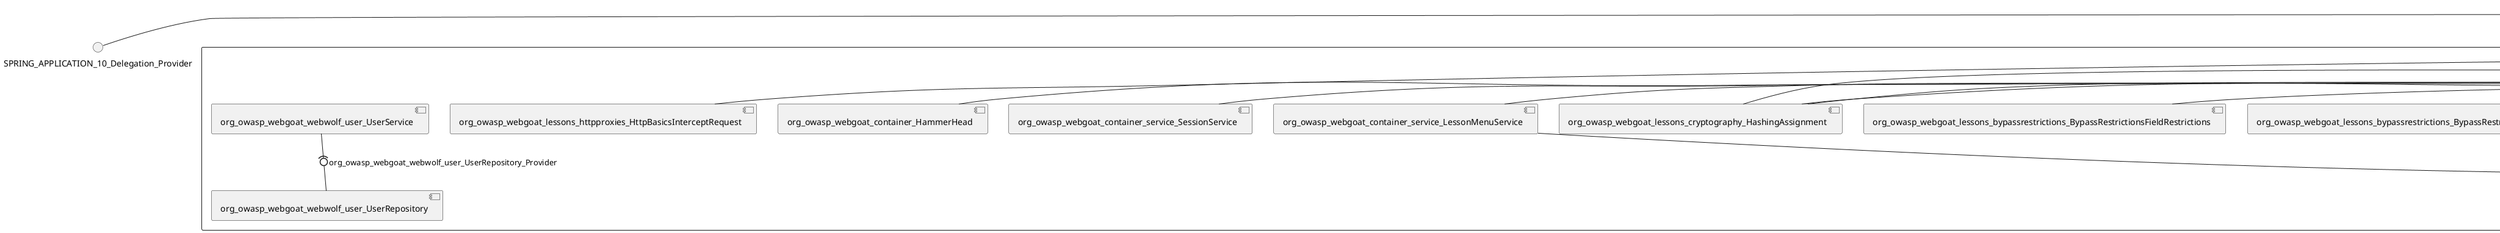 @startuml
skinparam fixCircleLabelOverlapping true
skinparam componentStyle uml2
() SPRING_APPLICATION_10_Delegation_Provider
() SPRING_APPLICATION_11_Delegation_Provider
() SPRING_APPLICATION_2_Delegation_Provider
() SPRING_APPLICATION_3_Delegation_Provider
() SPRING_APPLICATION_4_Delegation_Provider
() SPRING_APPLICATION_5_Delegation_Provider
() SPRING_APPLICATION_6_Delegation_Provider
() SPRING_APPLICATION_7_Delegation_Provider
() SPRING_APPLICATION_8_Delegation_Provider
() SPRING_APPLICATION_9_Delegation_Provider
() SPRING_APPLICATION_BypassRestrictions_FieldRestrictions_POST_Delegation_Provider
() SPRING_APPLICATION_BypassRestrictions_frontendValidation_POST_Delegation_Provider
() SPRING_APPLICATION_ChromeDevTools_dummy_POST_Delegation_Provider
() SPRING_APPLICATION_ChromeDevTools_network_POST_Delegation_Provider
() SPRING_APPLICATION_CrossSiteScriptingStored_stored_xss_POST_Delegation_Provider
() SPRING_APPLICATION_CrossSiteScriptingStored_stored_xss_follow_up_POST_Delegation_Provider
() SPRING_APPLICATION_CrossSiteScripting_attack1_POST_Delegation_Provider
() SPRING_APPLICATION_CrossSiteScripting_attack3_POST_Delegation_Provider
() SPRING_APPLICATION_CrossSiteScripting_attack4_POST_Delegation_Provider
() SPRING_APPLICATION_CrossSiteScripting_attack5a_GET_Delegation_Provider
() SPRING_APPLICATION_CrossSiteScripting_attack6a_POST_Delegation_Provider
() SPRING_APPLICATION_CrossSiteScripting_dom_follow_up_POST_Delegation_Provider
() SPRING_APPLICATION_CrossSiteScripting_phone_home_xss_POST_Delegation_Provider
() SPRING_APPLICATION_CrossSiteScripting_quiz_GET_POST_Delegation_Provider
() SPRING_APPLICATION_Delegation_Provider
() SPRING_APPLICATION_GET_10_Delegation_Provider
() SPRING_APPLICATION_GET_11_Delegation_Provider
() SPRING_APPLICATION_GET_12_Delegation_Provider
() SPRING_APPLICATION_GET_13_Delegation_Provider
() SPRING_APPLICATION_GET_14_Delegation_Provider
() SPRING_APPLICATION_GET_2_Delegation_Provider
() SPRING_APPLICATION_GET_3_Delegation_Provider
() SPRING_APPLICATION_GET_4_Delegation_Provider
() SPRING_APPLICATION_GET_5_Delegation_Provider
() SPRING_APPLICATION_GET_6_Delegation_Provider
() SPRING_APPLICATION_GET_7_Delegation_Provider
() SPRING_APPLICATION_GET_8_Delegation_Provider
() SPRING_APPLICATION_GET_9_Delegation_Provider
() SPRING_APPLICATION_GET_Delegation_Provider
() SPRING_APPLICATION_HtmlTampering_task_POST_Delegation_Provider
() SPRING_APPLICATION_HttpBasics_attack1_POST_Delegation_Provider
() SPRING_APPLICATION_HttpBasics_attack2_POST_Delegation_Provider
() SPRING_APPLICATION_IDOR_diff_attributes_POST_Delegation_Provider
() SPRING_APPLICATION_IDOR_login_POST_Delegation_Provider
() SPRING_APPLICATION_IDOR_profile_alt_path_POST_Delegation_Provider
() SPRING_APPLICATION_InsecureDeserialization_task_POST_Delegation_Provider
() SPRING_APPLICATION_InsecureLogin_Delegation_Provider
() SPRING_APPLICATION_JWT_decode_POST_Delegation_Provider
() SPRING_APPLICATION_JWT_jku_Delegation_Provider
() SPRING_APPLICATION_JWT_kid_Delegation_Provider
() SPRING_APPLICATION_JWT_quiz_GET_POST_Delegation_Provider
() SPRING_APPLICATION_JWT_refresh_Delegation_Provider
() SPRING_APPLICATION_JWT_secret_POST_Delegation_Provider
() SPRING_APPLICATION_JWT_votings_Delegation_Provider
() SPRING_APPLICATION_LogSpoofing_log_bleeding_POST_Delegation_Provider
() SPRING_APPLICATION_LogSpoofing_log_spoofing_POST_Delegation_Provider
() SPRING_APPLICATION_POST_10_Delegation_Provider
() SPRING_APPLICATION_POST_11_Delegation_Provider
() SPRING_APPLICATION_POST_12_Delegation_Provider
() SPRING_APPLICATION_POST_13_Delegation_Provider
() SPRING_APPLICATION_POST_14_Delegation_Provider
() SPRING_APPLICATION_POST_15_Delegation_Provider
() SPRING_APPLICATION_POST_16_Delegation_Provider
() SPRING_APPLICATION_POST_17_Delegation_Provider
() SPRING_APPLICATION_POST_18_Delegation_Provider
() SPRING_APPLICATION_POST_2_Delegation_Provider
() SPRING_APPLICATION_POST_3_Delegation_Provider
() SPRING_APPLICATION_POST_4_Delegation_Provider
() SPRING_APPLICATION_POST_5_Delegation_Provider
() SPRING_APPLICATION_POST_6_Delegation_Provider
() SPRING_APPLICATION_POST_7_Delegation_Provider
() SPRING_APPLICATION_POST_8_Delegation_Provider
() SPRING_APPLICATION_POST_9_Delegation_Provider
() SPRING_APPLICATION_POST_Delegation_Provider
() SPRING_APPLICATION_PUT_Delegation_Provider
() SPRING_APPLICATION_PasswordReset_ForgotPassword_create_password_reset_link_POST_Delegation_Provider
() SPRING_APPLICATION_PasswordReset_SecurityQuestions_POST_Delegation_Provider
() SPRING_APPLICATION_PasswordReset_reset_Delegation_Provider
() SPRING_APPLICATION_PasswordReset_simple_mail_reset_POST_Delegation_Provider
() SPRING_APPLICATION_PathTraversal_profile_picture_GET_Delegation_Provider
() SPRING_APPLICATION_PathTraversal_profile_picture_fix_GET_Delegation_Provider
() SPRING_APPLICATION_PathTraversal_profile_upload_POST_Delegation_Provider
() SPRING_APPLICATION_PathTraversal_profile_upload_fix_POST_Delegation_Provider
() SPRING_APPLICATION_PathTraversal_profile_upload_remove_user_input_POST_Delegation_Provider
() SPRING_APPLICATION_PathTraversal_random_POST_Delegation_Provider
() SPRING_APPLICATION_PathTraversal_random_picture_GET_Delegation_Provider
() SPRING_APPLICATION_PathTraversal_zip_slip_Delegation_Provider
() SPRING_APPLICATION_SSRF_task1_POST_Delegation_Provider
() SPRING_APPLICATION_SSRF_task2_POST_Delegation_Provider
() SPRING_APPLICATION_SecurePasswords_assignment_POST_Delegation_Provider
() SPRING_APPLICATION_SqlInjectionAdvanced_attack6a_POST_Delegation_Provider
() SPRING_APPLICATION_SqlInjectionAdvanced_attack6b_POST_Delegation_Provider
() SPRING_APPLICATION_SqlInjectionAdvanced_challenge_Login_POST_Delegation_Provider
() SPRING_APPLICATION_SqlInjectionAdvanced_challenge_PUT_Delegation_Provider
() SPRING_APPLICATION_SqlInjectionAdvanced_quiz_GET_POST_Delegation_Provider
() SPRING_APPLICATION_SqlInjectionMitigations_attack10a_POST_Delegation_Provider
() SPRING_APPLICATION_SqlInjectionMitigations_attack10b_POST_Delegation_Provider
() SPRING_APPLICATION_SqlInjectionMitigations_attack12a_POST_Delegation_Provider
() SPRING_APPLICATION_SqlInjectionMitigations_servers_GET_Delegation_Provider
() SPRING_APPLICATION_SqlInjection_assignment5a_POST_Delegation_Provider
() SPRING_APPLICATION_SqlInjection_assignment5b_POST_Delegation_Provider
() SPRING_APPLICATION_SqlInjection_attack10_POST_Delegation_Provider
() SPRING_APPLICATION_SqlInjection_attack2_POST_Delegation_Provider
() SPRING_APPLICATION_SqlInjection_attack3_POST_Delegation_Provider
() SPRING_APPLICATION_SqlInjection_attack4_POST_Delegation_Provider
() SPRING_APPLICATION_SqlInjection_attack5_POST_Delegation_Provider
() SPRING_APPLICATION_SqlInjection_attack8_POST_Delegation_Provider
() SPRING_APPLICATION_SqlInjection_attack9_POST_Delegation_Provider
() SPRING_APPLICATION_SqlOnlyInputValidationOnKeywords_attack_POST_Delegation_Provider
() SPRING_APPLICATION_SqlOnlyInputValidation_attack_POST_Delegation_Provider
() SPRING_APPLICATION_VulnerableComponents_attack1_POST_Delegation_Provider
() SPRING_APPLICATION_WebWolf_GET_Delegation_Provider
() SPRING_APPLICATION_WebWolf_landing_Delegation_Provider
() SPRING_APPLICATION_WebWolf_mail_Delegation_Provider
() SPRING_APPLICATION_challenge_1_POST_Delegation_Provider
() SPRING_APPLICATION_challenge_5_POST_Delegation_Provider
() SPRING_APPLICATION_challenge_7_Delegation_Provider
() SPRING_APPLICATION_challenge_8_Delegation_Provider
() SPRING_APPLICATION_challenge_logo_Delegation_Provider
() SPRING_APPLICATION_cia_quiz_GET_POST_Delegation_Provider
() SPRING_APPLICATION_clientSideFiltering_attack1_POST_Delegation_Provider
() SPRING_APPLICATION_clientSideFiltering_challenge_store_coupons_GET_Delegation_Provider
() SPRING_APPLICATION_clientSideFiltering_getItForFree_POST_Delegation_Provider
() SPRING_APPLICATION_clientSideFiltering_salaries_GET_Delegation_Provider
() SPRING_APPLICATION_crypto_encoding_basic_auth_POST_Delegation_Provider
() SPRING_APPLICATION_crypto_encoding_xor_POST_Delegation_Provider
() SPRING_APPLICATION_crypto_hashing_POST_Delegation_Provider
() SPRING_APPLICATION_crypto_secure_defaults_POST_Delegation_Provider
() SPRING_APPLICATION_crypto_signing_verify_POST_Delegation_Provider
() SPRING_APPLICATION_csrf_feedback_message_POST_Delegation_Provider
() SPRING_APPLICATION_csrf_review_POST_Delegation_Provider
() SPRING_APPLICATION_files_GET_Delegation_Provider
() SPRING_APPLICATION_fileupload_POST_Delegation_Provider
() SPRING_APPLICATION_jwt_Delegation_Provider
() SPRING_APPLICATION_landing_Delegation_Provider
() SPRING_APPLICATION_lesson_template_Delegation_Provider
() SPRING_APPLICATION_login_oauth_mvc_GET_Delegation_Provider
() SPRING_APPLICATION_mail_DELETE_GET_POST_Delegation_Provider
() SPRING_APPLICATION_register_mvc_POST_Delegation_Provider
() SPRING_APPLICATION_registration_GET_Delegation_Provider
() SPRING_APPLICATION_requests_GET_Delegation_Provider
() SPRING_APPLICATION_scoreboard_data_GET_Delegation_Provider
() SPRING_APPLICATION_server_directory_GET_Delegation_Provider
() SPRING_APPLICATION_service_debug_labels_mvc_Delegation_Provider
() SPRING_APPLICATION_service_lessonoverview_mvc_GET_Delegation_Provider
() SPRING_APPLICATION_xxe_comments_GET_Delegation_Provider
rectangle System {
[org_owasp_webgoat_container_HammerHead] [[webgoat-webgoat.repository#_5U3cnJjBEe-TKIN_RZ3CtA]]
[org_owasp_webgoat_container_WebWolfRedirect] [[webgoat-webgoat.repository#_5U3cnJjBEe-TKIN_RZ3CtA]]
[org_owasp_webgoat_container_controller_StartLesson] [[webgoat-webgoat.repository#_5U3cnJjBEe-TKIN_RZ3CtA]]
[org_owasp_webgoat_container_controller_Welcome] [[webgoat-webgoat.repository#_5U3cnJjBEe-TKIN_RZ3CtA]]
[org_owasp_webgoat_container_i18n_PluginMessages_Provider] [[webgoat-webgoat.repository#_5U3cnJjBEe-TKIN_RZ3CtA]]
[org_owasp_webgoat_container_report_ReportCardController] [[webgoat-webgoat.repository#_5U3cnJjBEe-TKIN_RZ3CtA]]
[org_owasp_webgoat_container_service_EnvironmentService] [[webgoat-webgoat.repository#_5U3cnJjBEe-TKIN_RZ3CtA]]
[org_owasp_webgoat_container_service_HintService] [[webgoat-webgoat.repository#_5U3cnJjBEe-TKIN_RZ3CtA]]
[org_owasp_webgoat_container_service_LabelDebugService] [[webgoat-webgoat.repository#_5U3cnJjBEe-TKIN_RZ3CtA]]
[org_owasp_webgoat_container_service_LabelService] [[webgoat-webgoat.repository#_5U3cnJjBEe-TKIN_RZ3CtA]]
[org_owasp_webgoat_container_service_LessonInfoService] [[webgoat-webgoat.repository#_5U3cnJjBEe-TKIN_RZ3CtA]]
[org_owasp_webgoat_container_service_LessonMenuService] [[webgoat-webgoat.repository#_5U3cnJjBEe-TKIN_RZ3CtA]]
[org_owasp_webgoat_container_service_LessonProgressService] [[webgoat-webgoat.repository#_5U3cnJjBEe-TKIN_RZ3CtA]]
[org_owasp_webgoat_container_service_RestartLessonService] [[webgoat-webgoat.repository#_5U3cnJjBEe-TKIN_RZ3CtA]]
[org_owasp_webgoat_container_service_SessionService] [[webgoat-webgoat.repository#_5U3cnJjBEe-TKIN_RZ3CtA]]
[org_owasp_webgoat_container_session_LessonSession_Provider] [[webgoat-webgoat.repository#_5U3cnJjBEe-TKIN_RZ3CtA]]
[org_owasp_webgoat_container_users_RegistrationController] [[webgoat-webgoat.repository#_5U3cnJjBEe-TKIN_RZ3CtA]]
[org_owasp_webgoat_container_users_Scoreboard] [[webgoat-webgoat.repository#_5U3cnJjBEe-TKIN_RZ3CtA]]
[org_owasp_webgoat_container_users_UserProgressRepository] [[webgoat-webgoat.repository#_5U3cnJjBEe-TKIN_RZ3CtA]]
[org_owasp_webgoat_container_users_UserRepository] [[webgoat-webgoat.repository#_5U3cnJjBEe-TKIN_RZ3CtA]]
[org_owasp_webgoat_container_users_UserService] [[webgoat-webgoat.repository#_5U3cnJjBEe-TKIN_RZ3CtA]]
[org_owasp_webgoat_lessons_authbypass_VerifyAccount] [[webgoat-webgoat.repository#_5U3cnJjBEe-TKIN_RZ3CtA]]
[org_owasp_webgoat_lessons_bypassrestrictions_BypassRestrictionsFieldRestrictions] [[webgoat-webgoat.repository#_5U3cnJjBEe-TKIN_RZ3CtA]]
[org_owasp_webgoat_lessons_bypassrestrictions_BypassRestrictionsFrontendValidation] [[webgoat-webgoat.repository#_5U3cnJjBEe-TKIN_RZ3CtA]]
[org_owasp_webgoat_lessons_challenges_FlagController] [[webgoat-webgoat.repository#_5U3cnJjBEe-TKIN_RZ3CtA]]
[org_owasp_webgoat_lessons_challenges_challenge1_Assignment1] [[webgoat-webgoat.repository#_5U3cnJjBEe-TKIN_RZ3CtA]]
[org_owasp_webgoat_lessons_challenges_challenge1_ImageServlet] [[webgoat-webgoat.repository#_5U3cnJjBEe-TKIN_RZ3CtA]]
[org_owasp_webgoat_lessons_challenges_challenge5_Assignment5] [[webgoat-webgoat.repository#_5U3cnJjBEe-TKIN_RZ3CtA]]
[org_owasp_webgoat_lessons_challenges_challenge7_Assignment7] [[webgoat-webgoat.repository#_5U3cnJjBEe-TKIN_RZ3CtA]]
[org_owasp_webgoat_lessons_challenges_challenge8_Assignment8] [[webgoat-webgoat.repository#_5U3cnJjBEe-TKIN_RZ3CtA]]
[org_owasp_webgoat_lessons_chromedevtools_NetworkDummy] [[webgoat-webgoat.repository#_5U3cnJjBEe-TKIN_RZ3CtA]]
[org_owasp_webgoat_lessons_chromedevtools_NetworkLesson] [[webgoat-webgoat.repository#_5U3cnJjBEe-TKIN_RZ3CtA]]
[org_owasp_webgoat_lessons_cia_CIAQuiz] [[webgoat-webgoat.repository#_5U3cnJjBEe-TKIN_RZ3CtA]]
[org_owasp_webgoat_lessons_clientsidefiltering_ClientSideFilteringAssignment] [[webgoat-webgoat.repository#_5U3cnJjBEe-TKIN_RZ3CtA]]
[org_owasp_webgoat_lessons_clientsidefiltering_ClientSideFilteringFreeAssignment] [[webgoat-webgoat.repository#_5U3cnJjBEe-TKIN_RZ3CtA]]
[org_owasp_webgoat_lessons_clientsidefiltering_Salaries] [[webgoat-webgoat.repository#_5U3cnJjBEe-TKIN_RZ3CtA]]
[org_owasp_webgoat_lessons_clientsidefiltering_ShopEndpoint] [[webgoat-webgoat.repository#_5U3cnJjBEe-TKIN_RZ3CtA]]
[org_owasp_webgoat_lessons_cryptography_EncodingAssignment] [[webgoat-webgoat.repository#_5U3cnJjBEe-TKIN_RZ3CtA]]
[org_owasp_webgoat_lessons_cryptography_HashingAssignment] [[webgoat-webgoat.repository#_5U3cnJjBEe-TKIN_RZ3CtA]]
[org_owasp_webgoat_lessons_cryptography_SecureDefaultsAssignment] [[webgoat-webgoat.repository#_5U3cnJjBEe-TKIN_RZ3CtA]]
[org_owasp_webgoat_lessons_cryptography_SigningAssignment] [[webgoat-webgoat.repository#_5U3cnJjBEe-TKIN_RZ3CtA]]
[org_owasp_webgoat_lessons_cryptography_XOREncodingAssignment] [[webgoat-webgoat.repository#_5U3cnJjBEe-TKIN_RZ3CtA]]
[org_owasp_webgoat_lessons_csrf_CSRFConfirmFlag1] [[webgoat-webgoat.repository#_5U3cnJjBEe-TKIN_RZ3CtA]]
[org_owasp_webgoat_lessons_csrf_CSRFFeedback] [[webgoat-webgoat.repository#_5U3cnJjBEe-TKIN_RZ3CtA]]
[org_owasp_webgoat_lessons_csrf_CSRFGetFlag] [[webgoat-webgoat.repository#_5U3cnJjBEe-TKIN_RZ3CtA]]
[org_owasp_webgoat_lessons_csrf_CSRFLogin] [[webgoat-webgoat.repository#_5U3cnJjBEe-TKIN_RZ3CtA]]
[org_owasp_webgoat_lessons_csrf_ForgedReviews] [[webgoat-webgoat.repository#_5U3cnJjBEe-TKIN_RZ3CtA]]
[org_owasp_webgoat_lessons_csrf_ObjectMapper_Provider] [[webgoat-webgoat.repository#_5U3cnJjBEe-TKIN_RZ3CtA]]
[org_owasp_webgoat_lessons_deserialization_InsecureDeserializationTask] [[webgoat-webgoat.repository#_5U3cnJjBEe-TKIN_RZ3CtA]]
[org_owasp_webgoat_lessons_hijacksession_HijackSessionAssignment] [[webgoat-webgoat.repository#_5U3cnJjBEe-TKIN_RZ3CtA]]
[org_owasp_webgoat_lessons_hijacksession_cas_HijackSessionAuthenticationProvider] [[webgoat-webgoat.repository#_5U3cnJjBEe-TKIN_RZ3CtA]]
[org_owasp_webgoat_lessons_htmltampering_HtmlTamperingTask] [[webgoat-webgoat.repository#_5U3cnJjBEe-TKIN_RZ3CtA]]
[org_owasp_webgoat_lessons_httpbasics_HttpBasicsLesson] [[webgoat-webgoat.repository#_5U3cnJjBEe-TKIN_RZ3CtA]]
[org_owasp_webgoat_lessons_httpbasics_HttpBasicsQuiz] [[webgoat-webgoat.repository#_5U3cnJjBEe-TKIN_RZ3CtA]]
[org_owasp_webgoat_lessons_httpproxies_HttpBasicsInterceptRequest] [[webgoat-webgoat.repository#_5U3cnJjBEe-TKIN_RZ3CtA]]
[org_owasp_webgoat_lessons_idor_IDORDiffAttributes] [[webgoat-webgoat.repository#_5U3cnJjBEe-TKIN_RZ3CtA]]
[org_owasp_webgoat_lessons_idor_IDOREditOtherProfile] [[webgoat-webgoat.repository#_5U3cnJjBEe-TKIN_RZ3CtA]]
[org_owasp_webgoat_lessons_idor_IDORLogin] [[webgoat-webgoat.repository#_5U3cnJjBEe-TKIN_RZ3CtA]]
[org_owasp_webgoat_lessons_idor_IDORViewOtherProfile] [[webgoat-webgoat.repository#_5U3cnJjBEe-TKIN_RZ3CtA]]
[org_owasp_webgoat_lessons_idor_IDORViewOwnProfile] [[webgoat-webgoat.repository#_5U3cnJjBEe-TKIN_RZ3CtA]]
[org_owasp_webgoat_lessons_idor_IDORViewOwnProfileAltUrl] [[webgoat-webgoat.repository#_5U3cnJjBEe-TKIN_RZ3CtA]]
[org_owasp_webgoat_lessons_insecurelogin_InsecureLoginTask] [[webgoat-webgoat.repository#_5U3cnJjBEe-TKIN_RZ3CtA]]
[org_owasp_webgoat_lessons_jwt_JWTDecodeEndpoint] [[webgoat-webgoat.repository#_5U3cnJjBEe-TKIN_RZ3CtA]]
[org_owasp_webgoat_lessons_jwt_JWTQuiz] [[webgoat-webgoat.repository#_5U3cnJjBEe-TKIN_RZ3CtA]]
[org_owasp_webgoat_lessons_jwt_JWTRefreshEndpoint] [[webgoat-webgoat.repository#_5U3cnJjBEe-TKIN_RZ3CtA]]
[org_owasp_webgoat_lessons_jwt_JWTSecretKeyEndpoint] [[webgoat-webgoat.repository#_5U3cnJjBEe-TKIN_RZ3CtA]]
[org_owasp_webgoat_lessons_jwt_JWTVotesEndpoint] [[webgoat-webgoat.repository#_5U3cnJjBEe-TKIN_RZ3CtA]]
[org_owasp_webgoat_lessons_jwt_claimmisuse_JWTHeaderJKUEndpoint] [[webgoat-webgoat.repository#_5U3cnJjBEe-TKIN_RZ3CtA]]
[org_owasp_webgoat_lessons_jwt_claimmisuse_JWTHeaderKIDEndpoint] [[webgoat-webgoat.repository#_5U3cnJjBEe-TKIN_RZ3CtA]]
[org_owasp_webgoat_lessons_lessontemplate_SampleAttack] [[webgoat-webgoat.repository#_5U3cnJjBEe-TKIN_RZ3CtA]]
[org_owasp_webgoat_lessons_logging_LogBleedingTask] [[webgoat-webgoat.repository#_5U3cnJjBEe-TKIN_RZ3CtA]]
[org_owasp_webgoat_lessons_logging_LogSpoofingTask] [[webgoat-webgoat.repository#_5U3cnJjBEe-TKIN_RZ3CtA]]
[org_owasp_webgoat_lessons_missingac_MissingFunctionACHiddenMenus] [[webgoat-webgoat.repository#_5U3cnJjBEe-TKIN_RZ3CtA]]
[org_owasp_webgoat_lessons_missingac_MissingFunctionACUsers] [[webgoat-webgoat.repository#_5U3cnJjBEe-TKIN_RZ3CtA]]
[org_owasp_webgoat_lessons_missingac_MissingFunctionACYourHash] [[webgoat-webgoat.repository#_5U3cnJjBEe-TKIN_RZ3CtA]]
[org_owasp_webgoat_lessons_missingac_MissingFunctionACYourHashAdmin] [[webgoat-webgoat.repository#_5U3cnJjBEe-TKIN_RZ3CtA]]
[org_owasp_webgoat_lessons_passwordreset_QuestionsAssignment] [[webgoat-webgoat.repository#_5U3cnJjBEe-TKIN_RZ3CtA]]
[org_owasp_webgoat_lessons_passwordreset_ResetLinkAssignment] [[webgoat-webgoat.repository#_5U3cnJjBEe-TKIN_RZ3CtA]]
[org_owasp_webgoat_lessons_passwordreset_ResetLinkAssignmentForgotPassword] [[webgoat-webgoat.repository#_5U3cnJjBEe-TKIN_RZ3CtA]]
[org_owasp_webgoat_lessons_passwordreset_SecurityQuestionAssignment] [[webgoat-webgoat.repository#_5U3cnJjBEe-TKIN_RZ3CtA]]
[org_owasp_webgoat_lessons_passwordreset_SimpleMailAssignment] [[webgoat-webgoat.repository#_5U3cnJjBEe-TKIN_RZ3CtA]]
[org_owasp_webgoat_lessons_passwordreset_TriedQuestions] [[webgoat-webgoat.repository#_5U3cnJjBEe-TKIN_RZ3CtA]]
[org_owasp_webgoat_lessons_pathtraversal_ProfileUpload] [[webgoat-webgoat.repository#_5U3cnJjBEe-TKIN_RZ3CtA]]
[org_owasp_webgoat_lessons_pathtraversal_ProfileUploadFix] [[webgoat-webgoat.repository#_5U3cnJjBEe-TKIN_RZ3CtA]]
[org_owasp_webgoat_lessons_pathtraversal_ProfileUploadRemoveUserInput] [[webgoat-webgoat.repository#_5U3cnJjBEe-TKIN_RZ3CtA]]
[org_owasp_webgoat_lessons_pathtraversal_ProfileUploadRetrieval] [[webgoat-webgoat.repository#_5U3cnJjBEe-TKIN_RZ3CtA]]
[org_owasp_webgoat_lessons_pathtraversal_ProfileZipSlip] [[webgoat-webgoat.repository#_5U3cnJjBEe-TKIN_RZ3CtA]]
[org_owasp_webgoat_lessons_securepasswords_SecurePasswordsAssignment] [[webgoat-webgoat.repository#_5U3cnJjBEe-TKIN_RZ3CtA]]
[org_owasp_webgoat_lessons_spoofcookie_SpoofCookieAssignment] [[webgoat-webgoat.repository#_5U3cnJjBEe-TKIN_RZ3CtA]]
[org_owasp_webgoat_lessons_sqlinjection_advanced_SqlInjectionChallenge] [[webgoat-webgoat.repository#_5U3cnJjBEe-TKIN_RZ3CtA]]
[org_owasp_webgoat_lessons_sqlinjection_advanced_SqlInjectionChallengeLogin] [[webgoat-webgoat.repository#_5U3cnJjBEe-TKIN_RZ3CtA]]
[org_owasp_webgoat_lessons_sqlinjection_advanced_SqlInjectionLesson6a] [[webgoat-webgoat.repository#_5U3cnJjBEe-TKIN_RZ3CtA]]
[org_owasp_webgoat_lessons_sqlinjection_advanced_SqlInjectionLesson6b] [[webgoat-webgoat.repository#_5U3cnJjBEe-TKIN_RZ3CtA]]
[org_owasp_webgoat_lessons_sqlinjection_advanced_SqlInjectionQuiz] [[webgoat-webgoat.repository#_5U3cnJjBEe-TKIN_RZ3CtA]]
[org_owasp_webgoat_lessons_sqlinjection_introduction_SqlInjectionLesson10] [[webgoat-webgoat.repository#_5U3cnJjBEe-TKIN_RZ3CtA]]
[org_owasp_webgoat_lessons_sqlinjection_introduction_SqlInjectionLesson2] [[webgoat-webgoat.repository#_5U3cnJjBEe-TKIN_RZ3CtA]]
[org_owasp_webgoat_lessons_sqlinjection_introduction_SqlInjectionLesson3] [[webgoat-webgoat.repository#_5U3cnJjBEe-TKIN_RZ3CtA]]
[org_owasp_webgoat_lessons_sqlinjection_introduction_SqlInjectionLesson4] [[webgoat-webgoat.repository#_5U3cnJjBEe-TKIN_RZ3CtA]]
[org_owasp_webgoat_lessons_sqlinjection_introduction_SqlInjectionLesson5] [[webgoat-webgoat.repository#_5U3cnJjBEe-TKIN_RZ3CtA]]
[org_owasp_webgoat_lessons_sqlinjection_introduction_SqlInjectionLesson5a] [[webgoat-webgoat.repository#_5U3cnJjBEe-TKIN_RZ3CtA]]
[org_owasp_webgoat_lessons_sqlinjection_introduction_SqlInjectionLesson5b] [[webgoat-webgoat.repository#_5U3cnJjBEe-TKIN_RZ3CtA]]
[org_owasp_webgoat_lessons_sqlinjection_introduction_SqlInjectionLesson8] [[webgoat-webgoat.repository#_5U3cnJjBEe-TKIN_RZ3CtA]]
[org_owasp_webgoat_lessons_sqlinjection_introduction_SqlInjectionLesson9] [[webgoat-webgoat.repository#_5U3cnJjBEe-TKIN_RZ3CtA]]
[org_owasp_webgoat_lessons_sqlinjection_mitigation_Servers] [[webgoat-webgoat.repository#_5U3cnJjBEe-TKIN_RZ3CtA]]
[org_owasp_webgoat_lessons_sqlinjection_mitigation_SqlInjectionLesson10a] [[webgoat-webgoat.repository#_5U3cnJjBEe-TKIN_RZ3CtA]]
[org_owasp_webgoat_lessons_sqlinjection_mitigation_SqlInjectionLesson10b] [[webgoat-webgoat.repository#_5U3cnJjBEe-TKIN_RZ3CtA]]
[org_owasp_webgoat_lessons_sqlinjection_mitigation_SqlInjectionLesson13] [[webgoat-webgoat.repository#_5U3cnJjBEe-TKIN_RZ3CtA]]
[org_owasp_webgoat_lessons_sqlinjection_mitigation_SqlOnlyInputValidation] [[webgoat-webgoat.repository#_5U3cnJjBEe-TKIN_RZ3CtA]]
[org_owasp_webgoat_lessons_sqlinjection_mitigation_SqlOnlyInputValidationOnKeywords] [[webgoat-webgoat.repository#_5U3cnJjBEe-TKIN_RZ3CtA]]
[org_owasp_webgoat_lessons_ssrf_SSRFTask1] [[webgoat-webgoat.repository#_5U3cnJjBEe-TKIN_RZ3CtA]]
[org_owasp_webgoat_lessons_ssrf_SSRFTask2] [[webgoat-webgoat.repository#_5U3cnJjBEe-TKIN_RZ3CtA]]
[org_owasp_webgoat_lessons_vulnerablecomponents_VulnerableComponentsLesson] [[webgoat-webgoat.repository#_5U3cnJjBEe-TKIN_RZ3CtA]]
[org_owasp_webgoat_lessons_webwolfintroduction_LandingAssignment] [[webgoat-webgoat.repository#_5U3cnJjBEe-TKIN_RZ3CtA]]
[org_owasp_webgoat_lessons_webwolfintroduction_MailAssignment] [[webgoat-webgoat.repository#_5U3cnJjBEe-TKIN_RZ3CtA]]
[org_owasp_webgoat_lessons_xss_CrossSiteScriptingLesson1] [[webgoat-webgoat.repository#_5U3cnJjBEe-TKIN_RZ3CtA]]
[org_owasp_webgoat_lessons_xss_CrossSiteScriptingLesson3] [[webgoat-webgoat.repository#_5U3cnJjBEe-TKIN_RZ3CtA]]
[org_owasp_webgoat_lessons_xss_CrossSiteScriptingLesson4] [[webgoat-webgoat.repository#_5U3cnJjBEe-TKIN_RZ3CtA]]
[org_owasp_webgoat_lessons_xss_CrossSiteScriptingLesson5a] [[webgoat-webgoat.repository#_5U3cnJjBEe-TKIN_RZ3CtA]]
[org_owasp_webgoat_lessons_xss_CrossSiteScriptingLesson6a] [[webgoat-webgoat.repository#_5U3cnJjBEe-TKIN_RZ3CtA]]
[org_owasp_webgoat_lessons_xss_CrossSiteScriptingQuiz] [[webgoat-webgoat.repository#_5U3cnJjBEe-TKIN_RZ3CtA]]
[org_owasp_webgoat_lessons_xss_DOMCrossSiteScripting] [[webgoat-webgoat.repository#_5U3cnJjBEe-TKIN_RZ3CtA]]
[org_owasp_webgoat_lessons_xss_DOMCrossSiteScriptingVerifier] [[webgoat-webgoat.repository#_5U3cnJjBEe-TKIN_RZ3CtA]]
[org_owasp_webgoat_lessons_xss_stored_StoredCrossSiteScriptingVerifier] [[webgoat-webgoat.repository#_5U3cnJjBEe-TKIN_RZ3CtA]]
[org_owasp_webgoat_lessons_xss_stored_StoredXssComments] [[webgoat-webgoat.repository#_5U3cnJjBEe-TKIN_RZ3CtA]]
[org_owasp_webgoat_lessons_xxe_BlindSendFileAssignment] [[webgoat-webgoat.repository#_5U3cnJjBEe-TKIN_RZ3CtA]]
[org_owasp_webgoat_lessons_xxe_CommentsEndpoint] [[webgoat-webgoat.repository#_5U3cnJjBEe-TKIN_RZ3CtA]]
[org_owasp_webgoat_lessons_xxe_ContentTypeAssignment] [[webgoat-webgoat.repository#_5U3cnJjBEe-TKIN_RZ3CtA]]
[org_owasp_webgoat_lessons_xxe_SimpleXXE] [[webgoat-webgoat.repository#_5U3cnJjBEe-TKIN_RZ3CtA]]
[org_owasp_webgoat_webwolf_FileServer] [[webgoat-webgoat.repository#_5U3cnJjBEe-TKIN_RZ3CtA]]
[org_owasp_webgoat_webwolf_jwt_JWTController] [[webgoat-webgoat.repository#_5U3cnJjBEe-TKIN_RZ3CtA]]
[org_owasp_webgoat_webwolf_mailbox_MailboxController] [[webgoat-webgoat.repository#_5U3cnJjBEe-TKIN_RZ3CtA]]
[org_owasp_webgoat_webwolf_mailbox_MailboxRepository] [[webgoat-webgoat.repository#_5U3cnJjBEe-TKIN_RZ3CtA]]
[org_owasp_webgoat_webwolf_requests_LandingPage] [[webgoat-webgoat.repository#_5U3cnJjBEe-TKIN_RZ3CtA]]
[org_owasp_webgoat_webwolf_requests_Requests] [[webgoat-webgoat.repository#_5U3cnJjBEe-TKIN_RZ3CtA]]
[org_owasp_webgoat_webwolf_user_UserRepository] [[webgoat-webgoat.repository#_5U3cnJjBEe-TKIN_RZ3CtA]]
[org_owasp_webgoat_webwolf_user_UserService] [[webgoat-webgoat.repository#_5U3cnJjBEe-TKIN_RZ3CtA]]
port SPRING_APPLICATION_10_Provider
SPRING_APPLICATION_10_Delegation_Provider - SPRING_APPLICATION_10_Provider
SPRING_APPLICATION_10_Provider - [org_owasp_webgoat_lessons_cryptography_SigningAssignment]
port SPRING_APPLICATION_11_Provider
SPRING_APPLICATION_11_Delegation_Provider - SPRING_APPLICATION_11_Provider
SPRING_APPLICATION_11_Provider - [org_owasp_webgoat_lessons_httpproxies_HttpBasicsInterceptRequest]
port SPRING_APPLICATION_2_Provider
SPRING_APPLICATION_2_Delegation_Provider - SPRING_APPLICATION_2_Provider
SPRING_APPLICATION_2_Provider - [org_owasp_webgoat_container_service_LabelDebugService]
port SPRING_APPLICATION_3_Provider
SPRING_APPLICATION_3_Delegation_Provider - SPRING_APPLICATION_3_Provider
SPRING_APPLICATION_3_Provider - [org_owasp_webgoat_lessons_jwt_JWTSecretKeyEndpoint]
port SPRING_APPLICATION_4_Provider
SPRING_APPLICATION_4_Delegation_Provider - SPRING_APPLICATION_4_Provider
SPRING_APPLICATION_4_Provider - [org_owasp_webgoat_container_HammerHead]
port SPRING_APPLICATION_5_Provider
SPRING_APPLICATION_5_Delegation_Provider - SPRING_APPLICATION_5_Provider
SPRING_APPLICATION_5_Provider - [org_owasp_webgoat_lessons_cryptography_HashingAssignment]
port SPRING_APPLICATION_6_Provider
SPRING_APPLICATION_6_Delegation_Provider - SPRING_APPLICATION_6_Provider
SPRING_APPLICATION_6_Provider - [org_owasp_webgoat_container_service_SessionService]
port SPRING_APPLICATION_7_Provider
SPRING_APPLICATION_7_Delegation_Provider - SPRING_APPLICATION_7_Provider
SPRING_APPLICATION_7_Provider - [org_owasp_webgoat_lessons_xxe_SimpleXXE]
port SPRING_APPLICATION_8_Provider
SPRING_APPLICATION_8_Delegation_Provider - SPRING_APPLICATION_8_Provider
SPRING_APPLICATION_8_Provider - [org_owasp_webgoat_container_service_LessonMenuService]
port SPRING_APPLICATION_9_Provider
SPRING_APPLICATION_9_Delegation_Provider - SPRING_APPLICATION_9_Provider
SPRING_APPLICATION_9_Provider - [org_owasp_webgoat_lessons_cryptography_HashingAssignment]
port SPRING_APPLICATION_BypassRestrictions_FieldRestrictions_POST_Provider
SPRING_APPLICATION_BypassRestrictions_FieldRestrictions_POST_Delegation_Provider - SPRING_APPLICATION_BypassRestrictions_FieldRestrictions_POST_Provider
SPRING_APPLICATION_BypassRestrictions_FieldRestrictions_POST_Provider - [org_owasp_webgoat_lessons_bypassrestrictions_BypassRestrictionsFieldRestrictions]
port SPRING_APPLICATION_BypassRestrictions_frontendValidation_POST_Provider
SPRING_APPLICATION_BypassRestrictions_frontendValidation_POST_Delegation_Provider - SPRING_APPLICATION_BypassRestrictions_frontendValidation_POST_Provider
SPRING_APPLICATION_BypassRestrictions_frontendValidation_POST_Provider - [org_owasp_webgoat_lessons_bypassrestrictions_BypassRestrictionsFrontendValidation]
port SPRING_APPLICATION_ChromeDevTools_dummy_POST_Provider
SPRING_APPLICATION_ChromeDevTools_dummy_POST_Delegation_Provider - SPRING_APPLICATION_ChromeDevTools_dummy_POST_Provider
SPRING_APPLICATION_ChromeDevTools_dummy_POST_Provider - [org_owasp_webgoat_lessons_chromedevtools_NetworkDummy]
port SPRING_APPLICATION_ChromeDevTools_network_POST_Provider
SPRING_APPLICATION_ChromeDevTools_network_POST_Delegation_Provider - SPRING_APPLICATION_ChromeDevTools_network_POST_Provider
SPRING_APPLICATION_ChromeDevTools_network_POST_Provider - [org_owasp_webgoat_lessons_chromedevtools_NetworkLesson]
port SPRING_APPLICATION_CrossSiteScriptingStored_stored_xss_POST_Provider
SPRING_APPLICATION_CrossSiteScriptingStored_stored_xss_POST_Delegation_Provider - SPRING_APPLICATION_CrossSiteScriptingStored_stored_xss_POST_Provider
SPRING_APPLICATION_CrossSiteScriptingStored_stored_xss_POST_Provider - [org_owasp_webgoat_lessons_xss_stored_StoredXssComments]
port SPRING_APPLICATION_CrossSiteScriptingStored_stored_xss_follow_up_POST_Provider
SPRING_APPLICATION_CrossSiteScriptingStored_stored_xss_follow_up_POST_Delegation_Provider - SPRING_APPLICATION_CrossSiteScriptingStored_stored_xss_follow_up_POST_Provider
SPRING_APPLICATION_CrossSiteScriptingStored_stored_xss_follow_up_POST_Provider - [org_owasp_webgoat_lessons_xss_stored_StoredCrossSiteScriptingVerifier]
port SPRING_APPLICATION_CrossSiteScripting_attack1_POST_Provider
SPRING_APPLICATION_CrossSiteScripting_attack1_POST_Delegation_Provider - SPRING_APPLICATION_CrossSiteScripting_attack1_POST_Provider
SPRING_APPLICATION_CrossSiteScripting_attack1_POST_Provider - [org_owasp_webgoat_lessons_xss_CrossSiteScriptingLesson1]
port SPRING_APPLICATION_CrossSiteScripting_attack3_POST_Provider
SPRING_APPLICATION_CrossSiteScripting_attack3_POST_Delegation_Provider - SPRING_APPLICATION_CrossSiteScripting_attack3_POST_Provider
SPRING_APPLICATION_CrossSiteScripting_attack3_POST_Provider - [org_owasp_webgoat_lessons_xss_CrossSiteScriptingLesson3]
port SPRING_APPLICATION_CrossSiteScripting_attack4_POST_Provider
SPRING_APPLICATION_CrossSiteScripting_attack4_POST_Delegation_Provider - SPRING_APPLICATION_CrossSiteScripting_attack4_POST_Provider
SPRING_APPLICATION_CrossSiteScripting_attack4_POST_Provider - [org_owasp_webgoat_lessons_xss_CrossSiteScriptingLesson4]
port SPRING_APPLICATION_CrossSiteScripting_attack5a_GET_Provider
SPRING_APPLICATION_CrossSiteScripting_attack5a_GET_Delegation_Provider - SPRING_APPLICATION_CrossSiteScripting_attack5a_GET_Provider
SPRING_APPLICATION_CrossSiteScripting_attack5a_GET_Provider - [org_owasp_webgoat_lessons_xss_CrossSiteScriptingLesson5a]
port SPRING_APPLICATION_CrossSiteScripting_attack6a_POST_Provider
SPRING_APPLICATION_CrossSiteScripting_attack6a_POST_Delegation_Provider - SPRING_APPLICATION_CrossSiteScripting_attack6a_POST_Provider
SPRING_APPLICATION_CrossSiteScripting_attack6a_POST_Provider - [org_owasp_webgoat_lessons_xss_CrossSiteScriptingLesson6a]
port SPRING_APPLICATION_CrossSiteScripting_dom_follow_up_POST_Provider
SPRING_APPLICATION_CrossSiteScripting_dom_follow_up_POST_Delegation_Provider - SPRING_APPLICATION_CrossSiteScripting_dom_follow_up_POST_Provider
SPRING_APPLICATION_CrossSiteScripting_dom_follow_up_POST_Provider - [org_owasp_webgoat_lessons_xss_DOMCrossSiteScriptingVerifier]
port SPRING_APPLICATION_CrossSiteScripting_phone_home_xss_POST_Provider
SPRING_APPLICATION_CrossSiteScripting_phone_home_xss_POST_Delegation_Provider - SPRING_APPLICATION_CrossSiteScripting_phone_home_xss_POST_Provider
SPRING_APPLICATION_CrossSiteScripting_phone_home_xss_POST_Provider - [org_owasp_webgoat_lessons_xss_DOMCrossSiteScripting]
port SPRING_APPLICATION_CrossSiteScripting_quiz_GET_POST_Provider
SPRING_APPLICATION_CrossSiteScripting_quiz_GET_POST_Delegation_Provider - SPRING_APPLICATION_CrossSiteScripting_quiz_GET_POST_Provider
SPRING_APPLICATION_CrossSiteScripting_quiz_GET_POST_Provider - [org_owasp_webgoat_lessons_xss_CrossSiteScriptingQuiz]
port SPRING_APPLICATION_Provider
SPRING_APPLICATION_Delegation_Provider - SPRING_APPLICATION_Provider
SPRING_APPLICATION_Provider - [org_owasp_webgoat_webwolf_FileServer]
port SPRING_APPLICATION_GET_10_Provider
SPRING_APPLICATION_GET_10_Delegation_Provider - SPRING_APPLICATION_GET_10_Provider
SPRING_APPLICATION_GET_10_Provider - [org_owasp_webgoat_container_service_RestartLessonService]
port SPRING_APPLICATION_GET_11_Provider
SPRING_APPLICATION_GET_11_Delegation_Provider - SPRING_APPLICATION_GET_11_Provider
SPRING_APPLICATION_GET_11_Provider - [org_owasp_webgoat_container_service_LessonInfoService]
port SPRING_APPLICATION_GET_12_Provider
SPRING_APPLICATION_GET_12_Delegation_Provider - SPRING_APPLICATION_GET_12_Provider
SPRING_APPLICATION_GET_12_Provider - [org_owasp_webgoat_container_controller_StartLesson]
port SPRING_APPLICATION_GET_13_Provider
SPRING_APPLICATION_GET_13_Delegation_Provider - SPRING_APPLICATION_GET_13_Provider
SPRING_APPLICATION_GET_13_Provider - [org_owasp_webgoat_container_controller_Welcome]
port SPRING_APPLICATION_GET_14_Provider
SPRING_APPLICATION_GET_14_Delegation_Provider - SPRING_APPLICATION_GET_14_Provider
SPRING_APPLICATION_GET_14_Provider - [org_owasp_webgoat_lessons_xss_stored_StoredXssComments]
port SPRING_APPLICATION_GET_2_Provider
SPRING_APPLICATION_GET_2_Delegation_Provider - SPRING_APPLICATION_GET_2_Provider
SPRING_APPLICATION_GET_2_Provider - [org_owasp_webgoat_lessons_idor_IDORViewOtherProfile]
port SPRING_APPLICATION_GET_3_Provider
SPRING_APPLICATION_GET_3_Delegation_Provider - SPRING_APPLICATION_GET_3_Provider
SPRING_APPLICATION_GET_3_Provider - [org_owasp_webgoat_lessons_csrf_ForgedReviews]
port SPRING_APPLICATION_GET_4_Provider
SPRING_APPLICATION_GET_4_Delegation_Provider - SPRING_APPLICATION_GET_4_Provider
SPRING_APPLICATION_GET_4_Provider - [org_owasp_webgoat_lessons_cryptography_EncodingAssignment]
port SPRING_APPLICATION_GET_5_Provider
SPRING_APPLICATION_GET_5_Delegation_Provider - SPRING_APPLICATION_GET_5_Provider
SPRING_APPLICATION_GET_5_Provider - [org_owasp_webgoat_container_service_HintService]
port SPRING_APPLICATION_GET_6_Provider
SPRING_APPLICATION_GET_6_Delegation_Provider - SPRING_APPLICATION_GET_6_Provider
SPRING_APPLICATION_GET_6_Provider - [org_owasp_webgoat_lessons_spoofcookie_SpoofCookieAssignment]
port SPRING_APPLICATION_GET_7_Provider
SPRING_APPLICATION_GET_7_Delegation_Provider - SPRING_APPLICATION_GET_7_Provider
SPRING_APPLICATION_GET_7_Provider - [org_owasp_webgoat_container_report_ReportCardController]
port SPRING_APPLICATION_GET_8_Provider
SPRING_APPLICATION_GET_8_Delegation_Provider - SPRING_APPLICATION_GET_8_Provider
SPRING_APPLICATION_GET_8_Provider - [org_owasp_webgoat_lessons_missingac_MissingFunctionACUsers]
port SPRING_APPLICATION_GET_9_Provider
SPRING_APPLICATION_GET_9_Delegation_Provider - SPRING_APPLICATION_GET_9_Provider
SPRING_APPLICATION_GET_9_Provider - [org_owasp_webgoat_container_service_LabelService]
port SPRING_APPLICATION_GET_Provider
SPRING_APPLICATION_GET_Delegation_Provider - SPRING_APPLICATION_GET_Provider
SPRING_APPLICATION_GET_Provider - [org_owasp_webgoat_lessons_idor_IDORViewOwnProfile]
port SPRING_APPLICATION_HtmlTampering_task_POST_Provider
SPRING_APPLICATION_HtmlTampering_task_POST_Delegation_Provider - SPRING_APPLICATION_HtmlTampering_task_POST_Provider
SPRING_APPLICATION_HtmlTampering_task_POST_Provider - [org_owasp_webgoat_lessons_htmltampering_HtmlTamperingTask]
port SPRING_APPLICATION_HttpBasics_attack1_POST_Provider
SPRING_APPLICATION_HttpBasics_attack1_POST_Delegation_Provider - SPRING_APPLICATION_HttpBasics_attack1_POST_Provider
SPRING_APPLICATION_HttpBasics_attack1_POST_Provider - [org_owasp_webgoat_lessons_httpbasics_HttpBasicsLesson]
port SPRING_APPLICATION_HttpBasics_attack2_POST_Provider
SPRING_APPLICATION_HttpBasics_attack2_POST_Delegation_Provider - SPRING_APPLICATION_HttpBasics_attack2_POST_Provider
SPRING_APPLICATION_HttpBasics_attack2_POST_Provider - [org_owasp_webgoat_lessons_httpbasics_HttpBasicsQuiz]
port SPRING_APPLICATION_IDOR_diff_attributes_POST_Provider
SPRING_APPLICATION_IDOR_diff_attributes_POST_Delegation_Provider - SPRING_APPLICATION_IDOR_diff_attributes_POST_Provider
SPRING_APPLICATION_IDOR_diff_attributes_POST_Provider - [org_owasp_webgoat_lessons_idor_IDORDiffAttributes]
port SPRING_APPLICATION_IDOR_login_POST_Provider
SPRING_APPLICATION_IDOR_login_POST_Delegation_Provider - SPRING_APPLICATION_IDOR_login_POST_Provider
SPRING_APPLICATION_IDOR_login_POST_Provider - [org_owasp_webgoat_lessons_idor_IDORLogin]
port SPRING_APPLICATION_IDOR_profile_alt_path_POST_Provider
SPRING_APPLICATION_IDOR_profile_alt_path_POST_Delegation_Provider - SPRING_APPLICATION_IDOR_profile_alt_path_POST_Provider
SPRING_APPLICATION_IDOR_profile_alt_path_POST_Provider - [org_owasp_webgoat_lessons_idor_IDORViewOwnProfileAltUrl]
port SPRING_APPLICATION_InsecureDeserialization_task_POST_Provider
SPRING_APPLICATION_InsecureDeserialization_task_POST_Delegation_Provider - SPRING_APPLICATION_InsecureDeserialization_task_POST_Provider
SPRING_APPLICATION_InsecureDeserialization_task_POST_Provider - [org_owasp_webgoat_lessons_deserialization_InsecureDeserializationTask]
port SPRING_APPLICATION_InsecureLogin_Provider
SPRING_APPLICATION_InsecureLogin_Delegation_Provider - SPRING_APPLICATION_InsecureLogin_Provider
SPRING_APPLICATION_InsecureLogin_Provider - [org_owasp_webgoat_lessons_insecurelogin_InsecureLoginTask]
port SPRING_APPLICATION_JWT_decode_POST_Provider
SPRING_APPLICATION_JWT_decode_POST_Delegation_Provider - SPRING_APPLICATION_JWT_decode_POST_Provider
SPRING_APPLICATION_JWT_decode_POST_Provider - [org_owasp_webgoat_lessons_jwt_JWTDecodeEndpoint]
port SPRING_APPLICATION_JWT_jku_Provider
SPRING_APPLICATION_JWT_jku_Delegation_Provider - SPRING_APPLICATION_JWT_jku_Provider
SPRING_APPLICATION_JWT_jku_Provider - [org_owasp_webgoat_lessons_jwt_claimmisuse_JWTHeaderJKUEndpoint]
port SPRING_APPLICATION_JWT_kid_Provider
SPRING_APPLICATION_JWT_kid_Delegation_Provider - SPRING_APPLICATION_JWT_kid_Provider
SPRING_APPLICATION_JWT_kid_Provider - [org_owasp_webgoat_lessons_jwt_claimmisuse_JWTHeaderKIDEndpoint]
port SPRING_APPLICATION_JWT_quiz_GET_POST_Provider
SPRING_APPLICATION_JWT_quiz_GET_POST_Delegation_Provider - SPRING_APPLICATION_JWT_quiz_GET_POST_Provider
SPRING_APPLICATION_JWT_quiz_GET_POST_Provider - [org_owasp_webgoat_lessons_jwt_JWTQuiz]
port SPRING_APPLICATION_JWT_refresh_Provider
SPRING_APPLICATION_JWT_refresh_Delegation_Provider - SPRING_APPLICATION_JWT_refresh_Provider
SPRING_APPLICATION_JWT_refresh_Provider - [org_owasp_webgoat_lessons_jwt_JWTRefreshEndpoint]
port SPRING_APPLICATION_JWT_secret_POST_Provider
SPRING_APPLICATION_JWT_secret_POST_Delegation_Provider - SPRING_APPLICATION_JWT_secret_POST_Provider
SPRING_APPLICATION_JWT_secret_POST_Provider - [org_owasp_webgoat_lessons_jwt_JWTSecretKeyEndpoint]
port SPRING_APPLICATION_JWT_votings_Provider
SPRING_APPLICATION_JWT_votings_Delegation_Provider - SPRING_APPLICATION_JWT_votings_Provider
SPRING_APPLICATION_JWT_votings_Provider - [org_owasp_webgoat_lessons_jwt_JWTVotesEndpoint]
port SPRING_APPLICATION_LogSpoofing_log_bleeding_POST_Provider
SPRING_APPLICATION_LogSpoofing_log_bleeding_POST_Delegation_Provider - SPRING_APPLICATION_LogSpoofing_log_bleeding_POST_Provider
SPRING_APPLICATION_LogSpoofing_log_bleeding_POST_Provider - [org_owasp_webgoat_lessons_logging_LogBleedingTask]
port SPRING_APPLICATION_LogSpoofing_log_spoofing_POST_Provider
SPRING_APPLICATION_LogSpoofing_log_spoofing_POST_Delegation_Provider - SPRING_APPLICATION_LogSpoofing_log_spoofing_POST_Provider
SPRING_APPLICATION_LogSpoofing_log_spoofing_POST_Provider - [org_owasp_webgoat_lessons_logging_LogSpoofingTask]
port SPRING_APPLICATION_POST_10_Provider
SPRING_APPLICATION_POST_10_Delegation_Provider - SPRING_APPLICATION_POST_10_Provider
SPRING_APPLICATION_POST_10_Provider - [org_owasp_webgoat_lessons_spoofcookie_SpoofCookieAssignment]
port SPRING_APPLICATION_POST_11_Provider
SPRING_APPLICATION_POST_11_Delegation_Provider - SPRING_APPLICATION_POST_11_Provider
SPRING_APPLICATION_POST_11_Provider - [org_owasp_webgoat_lessons_missingac_MissingFunctionACYourHash]
port SPRING_APPLICATION_POST_12_Provider
SPRING_APPLICATION_POST_12_Delegation_Provider - SPRING_APPLICATION_POST_12_Provider
SPRING_APPLICATION_POST_12_Provider - [org_owasp_webgoat_lessons_authbypass_VerifyAccount]
port SPRING_APPLICATION_POST_13_Provider
SPRING_APPLICATION_POST_13_Delegation_Provider - SPRING_APPLICATION_POST_13_Provider
SPRING_APPLICATION_POST_13_Provider - [org_owasp_webgoat_lessons_passwordreset_SimpleMailAssignment]
port SPRING_APPLICATION_POST_14_Provider
SPRING_APPLICATION_POST_14_Delegation_Provider - SPRING_APPLICATION_POST_14_Provider
SPRING_APPLICATION_POST_14_Provider - [org_owasp_webgoat_lessons_challenges_FlagController]
port SPRING_APPLICATION_POST_15_Provider
SPRING_APPLICATION_POST_15_Delegation_Provider - SPRING_APPLICATION_POST_15_Provider
SPRING_APPLICATION_POST_15_Provider - [org_owasp_webgoat_lessons_missingac_MissingFunctionACYourHashAdmin]
port SPRING_APPLICATION_POST_16_Provider
SPRING_APPLICATION_POST_16_Delegation_Provider - SPRING_APPLICATION_POST_16_Provider
SPRING_APPLICATION_POST_16_Provider - [org_owasp_webgoat_lessons_passwordreset_QuestionsAssignment]
port SPRING_APPLICATION_POST_17_Provider
SPRING_APPLICATION_POST_17_Delegation_Provider - SPRING_APPLICATION_POST_17_Provider
SPRING_APPLICATION_POST_17_Provider - [org_owasp_webgoat_lessons_xxe_BlindSendFileAssignment]
port SPRING_APPLICATION_POST_18_Provider
SPRING_APPLICATION_POST_18_Delegation_Provider - SPRING_APPLICATION_POST_18_Provider
SPRING_APPLICATION_POST_18_Provider - [org_owasp_webgoat_lessons_missingac_MissingFunctionACUsers]
port SPRING_APPLICATION_POST_2_Provider
SPRING_APPLICATION_POST_2_Delegation_Provider - SPRING_APPLICATION_POST_2_Provider
SPRING_APPLICATION_POST_2_Provider - [org_owasp_webgoat_lessons_csrf_CSRFGetFlag]
port SPRING_APPLICATION_POST_3_Provider
SPRING_APPLICATION_POST_3_Delegation_Provider - SPRING_APPLICATION_POST_3_Provider
SPRING_APPLICATION_POST_3_Provider - [org_owasp_webgoat_lessons_chromedevtools_NetworkLesson]
port SPRING_APPLICATION_POST_4_Provider
SPRING_APPLICATION_POST_4_Delegation_Provider - SPRING_APPLICATION_POST_4_Provider
SPRING_APPLICATION_POST_4_Provider - [org_owasp_webgoat_lessons_xxe_ContentTypeAssignment]
port SPRING_APPLICATION_POST_5_Provider
SPRING_APPLICATION_POST_5_Delegation_Provider - SPRING_APPLICATION_POST_5_Provider
SPRING_APPLICATION_POST_5_Provider - [org_owasp_webgoat_lessons_csrf_CSRFFeedback]
port SPRING_APPLICATION_POST_6_Provider
SPRING_APPLICATION_POST_6_Delegation_Provider - SPRING_APPLICATION_POST_6_Provider
SPRING_APPLICATION_POST_6_Provider - [org_owasp_webgoat_lessons_hijacksession_HijackSessionAssignment]
port SPRING_APPLICATION_POST_7_Provider
SPRING_APPLICATION_POST_7_Delegation_Provider - SPRING_APPLICATION_POST_7_Provider
SPRING_APPLICATION_POST_7_Provider - [org_owasp_webgoat_lessons_xxe_SimpleXXE]
port SPRING_APPLICATION_POST_8_Provider
SPRING_APPLICATION_POST_8_Delegation_Provider - SPRING_APPLICATION_POST_8_Provider
SPRING_APPLICATION_POST_8_Provider - [org_owasp_webgoat_lessons_missingac_MissingFunctionACHiddenMenus]
port SPRING_APPLICATION_POST_9_Provider
SPRING_APPLICATION_POST_9_Delegation_Provider - SPRING_APPLICATION_POST_9_Provider
SPRING_APPLICATION_POST_9_Provider - [org_owasp_webgoat_lessons_csrf_CSRFConfirmFlag1]
port SPRING_APPLICATION_POST_Provider
SPRING_APPLICATION_POST_Delegation_Provider - SPRING_APPLICATION_POST_Provider
SPRING_APPLICATION_POST_Provider - [org_owasp_webgoat_lessons_csrf_CSRFLogin]
port SPRING_APPLICATION_PUT_Provider
SPRING_APPLICATION_PUT_Delegation_Provider - SPRING_APPLICATION_PUT_Provider
SPRING_APPLICATION_PUT_Provider - [org_owasp_webgoat_lessons_idor_IDOREditOtherProfile]
port SPRING_APPLICATION_PasswordReset_ForgotPassword_create_password_reset_link_POST_Provider
SPRING_APPLICATION_PasswordReset_ForgotPassword_create_password_reset_link_POST_Delegation_Provider - SPRING_APPLICATION_PasswordReset_ForgotPassword_create_password_reset_link_POST_Provider
SPRING_APPLICATION_PasswordReset_ForgotPassword_create_password_reset_link_POST_Provider - [org_owasp_webgoat_lessons_passwordreset_ResetLinkAssignmentForgotPassword]
port SPRING_APPLICATION_PasswordReset_SecurityQuestions_POST_Provider
SPRING_APPLICATION_PasswordReset_SecurityQuestions_POST_Delegation_Provider - SPRING_APPLICATION_PasswordReset_SecurityQuestions_POST_Provider
SPRING_APPLICATION_PasswordReset_SecurityQuestions_POST_Provider - [org_owasp_webgoat_lessons_passwordreset_SecurityQuestionAssignment]
port SPRING_APPLICATION_PasswordReset_reset_Provider
SPRING_APPLICATION_PasswordReset_reset_Delegation_Provider - SPRING_APPLICATION_PasswordReset_reset_Provider
SPRING_APPLICATION_PasswordReset_reset_Provider - [org_owasp_webgoat_lessons_passwordreset_ResetLinkAssignment]
port SPRING_APPLICATION_PasswordReset_simple_mail_reset_POST_Provider
SPRING_APPLICATION_PasswordReset_simple_mail_reset_POST_Delegation_Provider - SPRING_APPLICATION_PasswordReset_simple_mail_reset_POST_Provider
SPRING_APPLICATION_PasswordReset_simple_mail_reset_POST_Provider - [org_owasp_webgoat_lessons_passwordreset_SimpleMailAssignment]
port SPRING_APPLICATION_PathTraversal_profile_picture_GET_Provider
SPRING_APPLICATION_PathTraversal_profile_picture_GET_Delegation_Provider - SPRING_APPLICATION_PathTraversal_profile_picture_GET_Provider
SPRING_APPLICATION_PathTraversal_profile_picture_GET_Provider - [org_owasp_webgoat_lessons_pathtraversal_ProfileUpload]
port SPRING_APPLICATION_PathTraversal_profile_picture_fix_GET_Provider
SPRING_APPLICATION_PathTraversal_profile_picture_fix_GET_Delegation_Provider - SPRING_APPLICATION_PathTraversal_profile_picture_fix_GET_Provider
SPRING_APPLICATION_PathTraversal_profile_picture_fix_GET_Provider - [org_owasp_webgoat_lessons_pathtraversal_ProfileUploadFix]
port SPRING_APPLICATION_PathTraversal_profile_upload_POST_Provider
SPRING_APPLICATION_PathTraversal_profile_upload_POST_Delegation_Provider - SPRING_APPLICATION_PathTraversal_profile_upload_POST_Provider
SPRING_APPLICATION_PathTraversal_profile_upload_POST_Provider - [org_owasp_webgoat_lessons_pathtraversal_ProfileUpload]
port SPRING_APPLICATION_PathTraversal_profile_upload_fix_POST_Provider
SPRING_APPLICATION_PathTraversal_profile_upload_fix_POST_Delegation_Provider - SPRING_APPLICATION_PathTraversal_profile_upload_fix_POST_Provider
SPRING_APPLICATION_PathTraversal_profile_upload_fix_POST_Provider - [org_owasp_webgoat_lessons_pathtraversal_ProfileUploadFix]
port SPRING_APPLICATION_PathTraversal_profile_upload_remove_user_input_POST_Provider
SPRING_APPLICATION_PathTraversal_profile_upload_remove_user_input_POST_Delegation_Provider - SPRING_APPLICATION_PathTraversal_profile_upload_remove_user_input_POST_Provider
SPRING_APPLICATION_PathTraversal_profile_upload_remove_user_input_POST_Provider - [org_owasp_webgoat_lessons_pathtraversal_ProfileUploadRemoveUserInput]
port SPRING_APPLICATION_PathTraversal_random_POST_Provider
SPRING_APPLICATION_PathTraversal_random_POST_Delegation_Provider - SPRING_APPLICATION_PathTraversal_random_POST_Provider
SPRING_APPLICATION_PathTraversal_random_POST_Provider - [org_owasp_webgoat_lessons_pathtraversal_ProfileUploadRetrieval]
port SPRING_APPLICATION_PathTraversal_random_picture_GET_Provider
SPRING_APPLICATION_PathTraversal_random_picture_GET_Delegation_Provider - SPRING_APPLICATION_PathTraversal_random_picture_GET_Provider
SPRING_APPLICATION_PathTraversal_random_picture_GET_Provider - [org_owasp_webgoat_lessons_pathtraversal_ProfileUploadRetrieval]
port SPRING_APPLICATION_PathTraversal_zip_slip_Provider
SPRING_APPLICATION_PathTraversal_zip_slip_Delegation_Provider - SPRING_APPLICATION_PathTraversal_zip_slip_Provider
SPRING_APPLICATION_PathTraversal_zip_slip_Provider - [org_owasp_webgoat_lessons_pathtraversal_ProfileZipSlip]
port SPRING_APPLICATION_SSRF_task1_POST_Provider
SPRING_APPLICATION_SSRF_task1_POST_Delegation_Provider - SPRING_APPLICATION_SSRF_task1_POST_Provider
SPRING_APPLICATION_SSRF_task1_POST_Provider - [org_owasp_webgoat_lessons_ssrf_SSRFTask1]
port SPRING_APPLICATION_SSRF_task2_POST_Provider
SPRING_APPLICATION_SSRF_task2_POST_Delegation_Provider - SPRING_APPLICATION_SSRF_task2_POST_Provider
SPRING_APPLICATION_SSRF_task2_POST_Provider - [org_owasp_webgoat_lessons_ssrf_SSRFTask2]
port SPRING_APPLICATION_SecurePasswords_assignment_POST_Provider
SPRING_APPLICATION_SecurePasswords_assignment_POST_Delegation_Provider - SPRING_APPLICATION_SecurePasswords_assignment_POST_Provider
SPRING_APPLICATION_SecurePasswords_assignment_POST_Provider - [org_owasp_webgoat_lessons_securepasswords_SecurePasswordsAssignment]
port SPRING_APPLICATION_SqlInjectionAdvanced_attack6a_POST_Provider
SPRING_APPLICATION_SqlInjectionAdvanced_attack6a_POST_Delegation_Provider - SPRING_APPLICATION_SqlInjectionAdvanced_attack6a_POST_Provider
SPRING_APPLICATION_SqlInjectionAdvanced_attack6a_POST_Provider - [org_owasp_webgoat_lessons_sqlinjection_advanced_SqlInjectionLesson6a]
port SPRING_APPLICATION_SqlInjectionAdvanced_attack6b_POST_Provider
SPRING_APPLICATION_SqlInjectionAdvanced_attack6b_POST_Delegation_Provider - SPRING_APPLICATION_SqlInjectionAdvanced_attack6b_POST_Provider
SPRING_APPLICATION_SqlInjectionAdvanced_attack6b_POST_Provider - [org_owasp_webgoat_lessons_sqlinjection_advanced_SqlInjectionLesson6b]
port SPRING_APPLICATION_SqlInjectionAdvanced_challenge_Login_POST_Provider
SPRING_APPLICATION_SqlInjectionAdvanced_challenge_Login_POST_Delegation_Provider - SPRING_APPLICATION_SqlInjectionAdvanced_challenge_Login_POST_Provider
SPRING_APPLICATION_SqlInjectionAdvanced_challenge_Login_POST_Provider - [org_owasp_webgoat_lessons_sqlinjection_advanced_SqlInjectionChallengeLogin]
port SPRING_APPLICATION_SqlInjectionAdvanced_challenge_PUT_Provider
SPRING_APPLICATION_SqlInjectionAdvanced_challenge_PUT_Delegation_Provider - SPRING_APPLICATION_SqlInjectionAdvanced_challenge_PUT_Provider
SPRING_APPLICATION_SqlInjectionAdvanced_challenge_PUT_Provider - [org_owasp_webgoat_lessons_sqlinjection_advanced_SqlInjectionChallenge]
port SPRING_APPLICATION_SqlInjectionAdvanced_quiz_GET_POST_Provider
SPRING_APPLICATION_SqlInjectionAdvanced_quiz_GET_POST_Delegation_Provider - SPRING_APPLICATION_SqlInjectionAdvanced_quiz_GET_POST_Provider
SPRING_APPLICATION_SqlInjectionAdvanced_quiz_GET_POST_Provider - [org_owasp_webgoat_lessons_sqlinjection_advanced_SqlInjectionQuiz]
port SPRING_APPLICATION_SqlInjectionMitigations_attack10a_POST_Provider
SPRING_APPLICATION_SqlInjectionMitigations_attack10a_POST_Delegation_Provider - SPRING_APPLICATION_SqlInjectionMitigations_attack10a_POST_Provider
SPRING_APPLICATION_SqlInjectionMitigations_attack10a_POST_Provider - [org_owasp_webgoat_lessons_sqlinjection_mitigation_SqlInjectionLesson10a]
port SPRING_APPLICATION_SqlInjectionMitigations_attack10b_POST_Provider
SPRING_APPLICATION_SqlInjectionMitigations_attack10b_POST_Delegation_Provider - SPRING_APPLICATION_SqlInjectionMitigations_attack10b_POST_Provider
SPRING_APPLICATION_SqlInjectionMitigations_attack10b_POST_Provider - [org_owasp_webgoat_lessons_sqlinjection_mitigation_SqlInjectionLesson10b]
port SPRING_APPLICATION_SqlInjectionMitigations_attack12a_POST_Provider
SPRING_APPLICATION_SqlInjectionMitigations_attack12a_POST_Delegation_Provider - SPRING_APPLICATION_SqlInjectionMitigations_attack12a_POST_Provider
SPRING_APPLICATION_SqlInjectionMitigations_attack12a_POST_Provider - [org_owasp_webgoat_lessons_sqlinjection_mitigation_SqlInjectionLesson13]
port SPRING_APPLICATION_SqlInjectionMitigations_servers_GET_Provider
SPRING_APPLICATION_SqlInjectionMitigations_servers_GET_Delegation_Provider - SPRING_APPLICATION_SqlInjectionMitigations_servers_GET_Provider
SPRING_APPLICATION_SqlInjectionMitigations_servers_GET_Provider - [org_owasp_webgoat_lessons_sqlinjection_mitigation_Servers]
port SPRING_APPLICATION_SqlInjection_assignment5a_POST_Provider
SPRING_APPLICATION_SqlInjection_assignment5a_POST_Delegation_Provider - SPRING_APPLICATION_SqlInjection_assignment5a_POST_Provider
SPRING_APPLICATION_SqlInjection_assignment5a_POST_Provider - [org_owasp_webgoat_lessons_sqlinjection_introduction_SqlInjectionLesson5a]
port SPRING_APPLICATION_SqlInjection_assignment5b_POST_Provider
SPRING_APPLICATION_SqlInjection_assignment5b_POST_Delegation_Provider - SPRING_APPLICATION_SqlInjection_assignment5b_POST_Provider
SPRING_APPLICATION_SqlInjection_assignment5b_POST_Provider - [org_owasp_webgoat_lessons_sqlinjection_introduction_SqlInjectionLesson5b]
port SPRING_APPLICATION_SqlInjection_attack10_POST_Provider
SPRING_APPLICATION_SqlInjection_attack10_POST_Delegation_Provider - SPRING_APPLICATION_SqlInjection_attack10_POST_Provider
SPRING_APPLICATION_SqlInjection_attack10_POST_Provider - [org_owasp_webgoat_lessons_sqlinjection_introduction_SqlInjectionLesson10]
port SPRING_APPLICATION_SqlInjection_attack2_POST_Provider
SPRING_APPLICATION_SqlInjection_attack2_POST_Delegation_Provider - SPRING_APPLICATION_SqlInjection_attack2_POST_Provider
SPRING_APPLICATION_SqlInjection_attack2_POST_Provider - [org_owasp_webgoat_lessons_sqlinjection_introduction_SqlInjectionLesson2]
port SPRING_APPLICATION_SqlInjection_attack3_POST_Provider
SPRING_APPLICATION_SqlInjection_attack3_POST_Delegation_Provider - SPRING_APPLICATION_SqlInjection_attack3_POST_Provider
SPRING_APPLICATION_SqlInjection_attack3_POST_Provider - [org_owasp_webgoat_lessons_sqlinjection_introduction_SqlInjectionLesson3]
port SPRING_APPLICATION_SqlInjection_attack4_POST_Provider
SPRING_APPLICATION_SqlInjection_attack4_POST_Delegation_Provider - SPRING_APPLICATION_SqlInjection_attack4_POST_Provider
SPRING_APPLICATION_SqlInjection_attack4_POST_Provider - [org_owasp_webgoat_lessons_sqlinjection_introduction_SqlInjectionLesson4]
port SPRING_APPLICATION_SqlInjection_attack5_POST_Provider
SPRING_APPLICATION_SqlInjection_attack5_POST_Delegation_Provider - SPRING_APPLICATION_SqlInjection_attack5_POST_Provider
SPRING_APPLICATION_SqlInjection_attack5_POST_Provider - [org_owasp_webgoat_lessons_sqlinjection_introduction_SqlInjectionLesson5]
port SPRING_APPLICATION_SqlInjection_attack8_POST_Provider
SPRING_APPLICATION_SqlInjection_attack8_POST_Delegation_Provider - SPRING_APPLICATION_SqlInjection_attack8_POST_Provider
SPRING_APPLICATION_SqlInjection_attack8_POST_Provider - [org_owasp_webgoat_lessons_sqlinjection_introduction_SqlInjectionLesson8]
port SPRING_APPLICATION_SqlInjection_attack9_POST_Provider
SPRING_APPLICATION_SqlInjection_attack9_POST_Delegation_Provider - SPRING_APPLICATION_SqlInjection_attack9_POST_Provider
SPRING_APPLICATION_SqlInjection_attack9_POST_Provider - [org_owasp_webgoat_lessons_sqlinjection_introduction_SqlInjectionLesson9]
port SPRING_APPLICATION_SqlOnlyInputValidationOnKeywords_attack_POST_Provider
SPRING_APPLICATION_SqlOnlyInputValidationOnKeywords_attack_POST_Delegation_Provider - SPRING_APPLICATION_SqlOnlyInputValidationOnKeywords_attack_POST_Provider
SPRING_APPLICATION_SqlOnlyInputValidationOnKeywords_attack_POST_Provider - [org_owasp_webgoat_lessons_sqlinjection_mitigation_SqlOnlyInputValidationOnKeywords]
port SPRING_APPLICATION_SqlOnlyInputValidation_attack_POST_Provider
SPRING_APPLICATION_SqlOnlyInputValidation_attack_POST_Delegation_Provider - SPRING_APPLICATION_SqlOnlyInputValidation_attack_POST_Provider
SPRING_APPLICATION_SqlOnlyInputValidation_attack_POST_Provider - [org_owasp_webgoat_lessons_sqlinjection_mitigation_SqlOnlyInputValidation]
port SPRING_APPLICATION_VulnerableComponents_attack1_POST_Provider
SPRING_APPLICATION_VulnerableComponents_attack1_POST_Delegation_Provider - SPRING_APPLICATION_VulnerableComponents_attack1_POST_Provider
SPRING_APPLICATION_VulnerableComponents_attack1_POST_Provider - [org_owasp_webgoat_lessons_vulnerablecomponents_VulnerableComponentsLesson]
port SPRING_APPLICATION_WebWolf_GET_Provider
SPRING_APPLICATION_WebWolf_GET_Delegation_Provider - SPRING_APPLICATION_WebWolf_GET_Provider
SPRING_APPLICATION_WebWolf_GET_Provider - [org_owasp_webgoat_container_WebWolfRedirect]
port SPRING_APPLICATION_WebWolf_landing_Provider
SPRING_APPLICATION_WebWolf_landing_Delegation_Provider - SPRING_APPLICATION_WebWolf_landing_Provider
SPRING_APPLICATION_WebWolf_landing_Provider - [org_owasp_webgoat_lessons_webwolfintroduction_LandingAssignment]
port SPRING_APPLICATION_WebWolf_mail_Provider
SPRING_APPLICATION_WebWolf_mail_Delegation_Provider - SPRING_APPLICATION_WebWolf_mail_Provider
SPRING_APPLICATION_WebWolf_mail_Provider - [org_owasp_webgoat_lessons_webwolfintroduction_MailAssignment]
port SPRING_APPLICATION_challenge_1_POST_Provider
SPRING_APPLICATION_challenge_1_POST_Delegation_Provider - SPRING_APPLICATION_challenge_1_POST_Provider
SPRING_APPLICATION_challenge_1_POST_Provider - [org_owasp_webgoat_lessons_challenges_challenge1_Assignment1]
port SPRING_APPLICATION_challenge_5_POST_Provider
SPRING_APPLICATION_challenge_5_POST_Delegation_Provider - SPRING_APPLICATION_challenge_5_POST_Provider
SPRING_APPLICATION_challenge_5_POST_Provider - [org_owasp_webgoat_lessons_challenges_challenge5_Assignment5]
port SPRING_APPLICATION_challenge_7_Provider
SPRING_APPLICATION_challenge_7_Delegation_Provider - SPRING_APPLICATION_challenge_7_Provider
SPRING_APPLICATION_challenge_7_Provider - [org_owasp_webgoat_lessons_challenges_challenge7_Assignment7]
port SPRING_APPLICATION_challenge_8_Provider
SPRING_APPLICATION_challenge_8_Delegation_Provider - SPRING_APPLICATION_challenge_8_Provider
SPRING_APPLICATION_challenge_8_Provider - [org_owasp_webgoat_lessons_challenges_challenge8_Assignment8]
port SPRING_APPLICATION_challenge_logo_Provider
SPRING_APPLICATION_challenge_logo_Delegation_Provider - SPRING_APPLICATION_challenge_logo_Provider
SPRING_APPLICATION_challenge_logo_Provider - [org_owasp_webgoat_lessons_challenges_challenge1_ImageServlet]
port SPRING_APPLICATION_cia_quiz_GET_POST_Provider
SPRING_APPLICATION_cia_quiz_GET_POST_Delegation_Provider - SPRING_APPLICATION_cia_quiz_GET_POST_Provider
SPRING_APPLICATION_cia_quiz_GET_POST_Provider - [org_owasp_webgoat_lessons_cia_CIAQuiz]
port SPRING_APPLICATION_clientSideFiltering_attack1_POST_Provider
SPRING_APPLICATION_clientSideFiltering_attack1_POST_Delegation_Provider - SPRING_APPLICATION_clientSideFiltering_attack1_POST_Provider
SPRING_APPLICATION_clientSideFiltering_attack1_POST_Provider - [org_owasp_webgoat_lessons_clientsidefiltering_ClientSideFilteringAssignment]
port SPRING_APPLICATION_clientSideFiltering_challenge_store_coupons_GET_Provider
SPRING_APPLICATION_clientSideFiltering_challenge_store_coupons_GET_Delegation_Provider - SPRING_APPLICATION_clientSideFiltering_challenge_store_coupons_GET_Provider
SPRING_APPLICATION_clientSideFiltering_challenge_store_coupons_GET_Provider - [org_owasp_webgoat_lessons_clientsidefiltering_ShopEndpoint]
port SPRING_APPLICATION_clientSideFiltering_getItForFree_POST_Provider
SPRING_APPLICATION_clientSideFiltering_getItForFree_POST_Delegation_Provider - SPRING_APPLICATION_clientSideFiltering_getItForFree_POST_Provider
SPRING_APPLICATION_clientSideFiltering_getItForFree_POST_Provider - [org_owasp_webgoat_lessons_clientsidefiltering_ClientSideFilteringFreeAssignment]
port SPRING_APPLICATION_clientSideFiltering_salaries_GET_Provider
SPRING_APPLICATION_clientSideFiltering_salaries_GET_Delegation_Provider - SPRING_APPLICATION_clientSideFiltering_salaries_GET_Provider
SPRING_APPLICATION_clientSideFiltering_salaries_GET_Provider - [org_owasp_webgoat_lessons_clientsidefiltering_Salaries]
port SPRING_APPLICATION_crypto_encoding_basic_auth_POST_Provider
SPRING_APPLICATION_crypto_encoding_basic_auth_POST_Delegation_Provider - SPRING_APPLICATION_crypto_encoding_basic_auth_POST_Provider
SPRING_APPLICATION_crypto_encoding_basic_auth_POST_Provider - [org_owasp_webgoat_lessons_cryptography_EncodingAssignment]
port SPRING_APPLICATION_crypto_encoding_xor_POST_Provider
SPRING_APPLICATION_crypto_encoding_xor_POST_Delegation_Provider - SPRING_APPLICATION_crypto_encoding_xor_POST_Provider
SPRING_APPLICATION_crypto_encoding_xor_POST_Provider - [org_owasp_webgoat_lessons_cryptography_XOREncodingAssignment]
port SPRING_APPLICATION_crypto_hashing_POST_Provider
SPRING_APPLICATION_crypto_hashing_POST_Delegation_Provider - SPRING_APPLICATION_crypto_hashing_POST_Provider
SPRING_APPLICATION_crypto_hashing_POST_Provider - [org_owasp_webgoat_lessons_cryptography_HashingAssignment]
port SPRING_APPLICATION_crypto_secure_defaults_POST_Provider
SPRING_APPLICATION_crypto_secure_defaults_POST_Delegation_Provider - SPRING_APPLICATION_crypto_secure_defaults_POST_Provider
SPRING_APPLICATION_crypto_secure_defaults_POST_Provider - [org_owasp_webgoat_lessons_cryptography_SecureDefaultsAssignment]
port SPRING_APPLICATION_crypto_signing_verify_POST_Provider
SPRING_APPLICATION_crypto_signing_verify_POST_Delegation_Provider - SPRING_APPLICATION_crypto_signing_verify_POST_Provider
SPRING_APPLICATION_crypto_signing_verify_POST_Provider - [org_owasp_webgoat_lessons_cryptography_SigningAssignment]
port SPRING_APPLICATION_csrf_feedback_message_POST_Provider
SPRING_APPLICATION_csrf_feedback_message_POST_Delegation_Provider - SPRING_APPLICATION_csrf_feedback_message_POST_Provider
SPRING_APPLICATION_csrf_feedback_message_POST_Provider - [org_owasp_webgoat_lessons_csrf_CSRFFeedback]
port SPRING_APPLICATION_csrf_review_POST_Provider
SPRING_APPLICATION_csrf_review_POST_Delegation_Provider - SPRING_APPLICATION_csrf_review_POST_Provider
SPRING_APPLICATION_csrf_review_POST_Provider - [org_owasp_webgoat_lessons_csrf_ForgedReviews]
port SPRING_APPLICATION_files_GET_Provider
SPRING_APPLICATION_files_GET_Delegation_Provider - SPRING_APPLICATION_files_GET_Provider
SPRING_APPLICATION_files_GET_Provider - [org_owasp_webgoat_webwolf_FileServer]
port SPRING_APPLICATION_fileupload_POST_Provider
SPRING_APPLICATION_fileupload_POST_Delegation_Provider - SPRING_APPLICATION_fileupload_POST_Provider
SPRING_APPLICATION_fileupload_POST_Provider - [org_owasp_webgoat_webwolf_FileServer]
port SPRING_APPLICATION_jwt_Provider
SPRING_APPLICATION_jwt_Delegation_Provider - SPRING_APPLICATION_jwt_Provider
SPRING_APPLICATION_jwt_Provider - [org_owasp_webgoat_webwolf_jwt_JWTController]
port SPRING_APPLICATION_landing_Provider
SPRING_APPLICATION_landing_Delegation_Provider - SPRING_APPLICATION_landing_Provider
SPRING_APPLICATION_landing_Provider - [org_owasp_webgoat_webwolf_requests_LandingPage]
port SPRING_APPLICATION_lesson_template_Provider
SPRING_APPLICATION_lesson_template_Delegation_Provider - SPRING_APPLICATION_lesson_template_Provider
SPRING_APPLICATION_lesson_template_Provider - [org_owasp_webgoat_lessons_lessontemplate_SampleAttack]
port SPRING_APPLICATION_login_oauth_mvc_GET_Provider
SPRING_APPLICATION_login_oauth_mvc_GET_Delegation_Provider - SPRING_APPLICATION_login_oauth_mvc_GET_Provider
SPRING_APPLICATION_login_oauth_mvc_GET_Provider - [org_owasp_webgoat_container_users_RegistrationController]
port SPRING_APPLICATION_mail_DELETE_GET_POST_Provider
SPRING_APPLICATION_mail_DELETE_GET_POST_Delegation_Provider - SPRING_APPLICATION_mail_DELETE_GET_POST_Provider
SPRING_APPLICATION_mail_DELETE_GET_POST_Provider - [org_owasp_webgoat_webwolf_mailbox_MailboxController]
port SPRING_APPLICATION_register_mvc_POST_Provider
SPRING_APPLICATION_register_mvc_POST_Delegation_Provider - SPRING_APPLICATION_register_mvc_POST_Provider
SPRING_APPLICATION_register_mvc_POST_Provider - [org_owasp_webgoat_container_users_RegistrationController]
port SPRING_APPLICATION_registration_GET_Provider
SPRING_APPLICATION_registration_GET_Delegation_Provider - SPRING_APPLICATION_registration_GET_Provider
SPRING_APPLICATION_registration_GET_Provider - [org_owasp_webgoat_container_users_RegistrationController]
port SPRING_APPLICATION_requests_GET_Provider
SPRING_APPLICATION_requests_GET_Delegation_Provider - SPRING_APPLICATION_requests_GET_Provider
SPRING_APPLICATION_requests_GET_Provider - [org_owasp_webgoat_webwolf_requests_Requests]
port SPRING_APPLICATION_scoreboard_data_GET_Provider
SPRING_APPLICATION_scoreboard_data_GET_Delegation_Provider - SPRING_APPLICATION_scoreboard_data_GET_Provider
SPRING_APPLICATION_scoreboard_data_GET_Provider - [org_owasp_webgoat_container_users_Scoreboard]
port SPRING_APPLICATION_server_directory_GET_Provider
SPRING_APPLICATION_server_directory_GET_Delegation_Provider - SPRING_APPLICATION_server_directory_GET_Provider
SPRING_APPLICATION_server_directory_GET_Provider - [org_owasp_webgoat_container_service_EnvironmentService]
port SPRING_APPLICATION_service_debug_labels_mvc_Provider
SPRING_APPLICATION_service_debug_labels_mvc_Delegation_Provider - SPRING_APPLICATION_service_debug_labels_mvc_Provider
SPRING_APPLICATION_service_debug_labels_mvc_Provider - [org_owasp_webgoat_container_service_LabelDebugService]
port SPRING_APPLICATION_service_lessonoverview_mvc_GET_Provider
SPRING_APPLICATION_service_lessonoverview_mvc_GET_Delegation_Provider - SPRING_APPLICATION_service_lessonoverview_mvc_GET_Provider
SPRING_APPLICATION_service_lessonoverview_mvc_GET_Provider - [org_owasp_webgoat_container_service_LessonProgressService]
port SPRING_APPLICATION_xxe_comments_GET_Provider
SPRING_APPLICATION_xxe_comments_GET_Delegation_Provider - SPRING_APPLICATION_xxe_comments_GET_Provider
SPRING_APPLICATION_xxe_comments_GET_Provider - [org_owasp_webgoat_lessons_xxe_CommentsEndpoint]
[org_owasp_webgoat_lessons_csrf_CSRFGetFlag] -(0- [org_owasp_webgoat_container_i18n_PluginMessages_Provider] : org_owasp_webgoat_container_i18n_PluginMessages_Provider
[org_owasp_webgoat_lessons_xss_CrossSiteScriptingLesson5a] -(0- [org_owasp_webgoat_container_session_LessonSession_Provider] : org_owasp_webgoat_container_session_LessonSession_Provider
[org_owasp_webgoat_lessons_idor_IDORViewOwnProfileAltUrl] -(0- [org_owasp_webgoat_container_session_LessonSession_Provider] : org_owasp_webgoat_container_session_LessonSession_Provider
[org_owasp_webgoat_lessons_csrf_CSRFFeedback] -(0- [org_owasp_webgoat_container_session_LessonSession_Provider] : org_owasp_webgoat_container_session_LessonSession_Provider
[org_owasp_webgoat_lessons_idor_IDORViewOtherProfile] -(0- [org_owasp_webgoat_container_session_LessonSession_Provider] : org_owasp_webgoat_container_session_LessonSession_Provider
[org_owasp_webgoat_lessons_lessontemplate_SampleAttack] -(0- [org_owasp_webgoat_container_session_LessonSession_Provider] : org_owasp_webgoat_container_session_LessonSession_Provider
[org_owasp_webgoat_lessons_xss_CrossSiteScriptingLesson6a] -(0- [org_owasp_webgoat_container_session_LessonSession_Provider] : org_owasp_webgoat_container_session_LessonSession_Provider
[org_owasp_webgoat_lessons_idor_IDORViewOwnProfile] -(0- [org_owasp_webgoat_container_session_LessonSession_Provider] : org_owasp_webgoat_container_session_LessonSession_Provider
[org_owasp_webgoat_lessons_csrf_CSRFGetFlag] -(0- [org_owasp_webgoat_container_session_LessonSession_Provider] : org_owasp_webgoat_container_session_LessonSession_Provider
[org_owasp_webgoat_lessons_idor_IDOREditOtherProfile] -(0- [org_owasp_webgoat_container_session_LessonSession_Provider] : org_owasp_webgoat_container_session_LessonSession_Provider
[org_owasp_webgoat_lessons_csrf_CSRFConfirmFlag1] -(0- [org_owasp_webgoat_container_session_LessonSession_Provider] : org_owasp_webgoat_container_session_LessonSession_Provider
[org_owasp_webgoat_container_service_LessonProgressService] -(0- [org_owasp_webgoat_container_users_UserProgressRepository] : org_owasp_webgoat_container_users_UserProgressRepository_Provider
[org_owasp_webgoat_container_report_ReportCardController] -(0- [org_owasp_webgoat_container_users_UserProgressRepository] : org_owasp_webgoat_container_users_UserProgressRepository_Provider
[org_owasp_webgoat_container_users_Scoreboard] -(0- [org_owasp_webgoat_container_users_UserProgressRepository] : org_owasp_webgoat_container_users_UserProgressRepository_Provider
[org_owasp_webgoat_container_users_UserService] -(0- [org_owasp_webgoat_container_users_UserProgressRepository] : org_owasp_webgoat_container_users_UserProgressRepository_Provider
[org_owasp_webgoat_container_service_LessonMenuService] -(0- [org_owasp_webgoat_container_users_UserProgressRepository] : org_owasp_webgoat_container_users_UserProgressRepository_Provider
[org_owasp_webgoat_container_service_RestartLessonService] -(0- [org_owasp_webgoat_container_users_UserProgressRepository] : org_owasp_webgoat_container_users_UserProgressRepository_Provider
[org_owasp_webgoat_container_users_UserService] -(0- [org_owasp_webgoat_container_users_UserRepository] : org_owasp_webgoat_container_users_UserRepository_Provider
[org_owasp_webgoat_container_users_Scoreboard] -(0- [org_owasp_webgoat_container_users_UserRepository] : org_owasp_webgoat_container_users_UserRepository_Provider
[org_owasp_webgoat_lessons_csrf_CSRFFeedback] -(0- [org_owasp_webgoat_lessons_csrf_ObjectMapper_Provider] : org_owasp_webgoat_lessons_csrf_ObjectMapper_Provider
[org_owasp_webgoat_lessons_hijacksession_HijackSessionAssignment] -(0- [org_owasp_webgoat_lessons_hijacksession_cas_HijackSessionAuthenticationProvider] : org_owasp_webgoat_lessons_hijacksession_cas_HijackSessionAuthenticationProvider_Provider
[org_owasp_webgoat_lessons_passwordreset_SecurityQuestionAssignment] -(0- [org_owasp_webgoat_lessons_passwordreset_TriedQuestions] : org_owasp_webgoat_lessons_passwordreset_TriedQuestions_Provider
[org_owasp_webgoat_webwolf_mailbox_MailboxController] -(0- [org_owasp_webgoat_webwolf_mailbox_MailboxRepository] : org_owasp_webgoat_webwolf_mailbox_MailboxRepository_Provider
[org_owasp_webgoat_webwolf_user_UserService] -(0- [org_owasp_webgoat_webwolf_user_UserRepository] : org_owasp_webgoat_webwolf_user_UserRepository_Provider
}

@enduml
